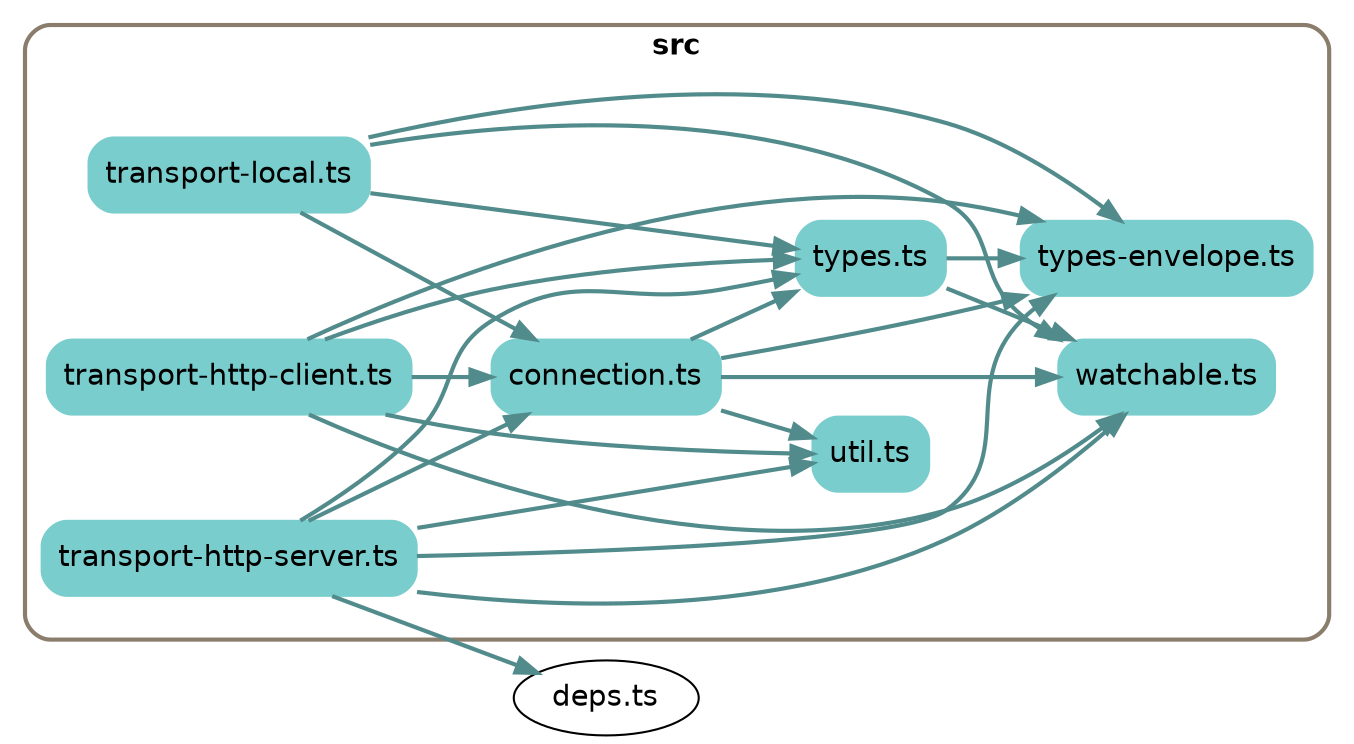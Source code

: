 
digraph G {
    //splines=line;
    //splines=polyline;
    splines=true;
    rankdir=LR;
    //newrank=true;
    compound=true;
    graph [fontname = "helvetica"];  // dpi=72
    node [fontname = "helvetica"];
    edge [fontname = "helvetica"];
    
    // files in their folder clusters

    subgraph cluster3346056155 {
        label=<<b>src</b>>;
        style="rounded";
        color=bisque4;
        penwidth=2;
                    
        "src/connection.ts" [label="connection.ts", shape=rectangle; style="rounded,filled"; color=darkslategray3];
        "src/transport-http-client.ts" [label="transport-http-client.ts", shape=rectangle; style="rounded,filled"; color=darkslategray3];
        "src/transport-http-server.ts" [label="transport-http-server.ts", shape=rectangle; style="rounded,filled"; color=darkslategray3];
        "src/transport-local.ts" [label="transport-local.ts", shape=rectangle; style="rounded,filled"; color=darkslategray3];
        "src/types-envelope.ts" [label="types-envelope.ts", shape=rectangle; style="rounded,filled"; color=darkslategray3];
        "src/types.ts" [label="types.ts", shape=rectangle; style="rounded,filled"; color=darkslategray3];
        "src/util.ts" [label="util.ts", shape=rectangle; style="rounded,filled"; color=darkslategray3];
        "src/watchable.ts" [label="watchable.ts", shape=rectangle; style="rounded,filled"; color=darkslategray3];
    }

    // edges between files
    "src/connection.ts" -> "src/types.ts" [penwidth=2; color=darkslategray4];
    "src/connection.ts" -> "src/types-envelope.ts" [penwidth=2; color=darkslategray4];
    "src/connection.ts" -> "src/watchable.ts" [penwidth=2; color=darkslategray4];
    "src/connection.ts" -> "src/util.ts" [penwidth=2; color=darkslategray4];
    "src/transport-http-client.ts" -> "src/types.ts" [penwidth=2; color=darkslategray4];
    "src/transport-http-client.ts" -> "src/types-envelope.ts" [penwidth=2; color=darkslategray4];
    "src/transport-http-client.ts" -> "src/watchable.ts" [penwidth=2; color=darkslategray4];
    "src/transport-http-client.ts" -> "src/util.ts" [penwidth=2; color=darkslategray4];
    "src/transport-http-client.ts" -> "src/connection.ts" [penwidth=2; color=darkslategray4];
    "src/transport-http-server.ts" -> "src/types.ts" [penwidth=2; color=darkslategray4];
    "src/transport-http-server.ts" -> "src/types-envelope.ts" [penwidth=2; color=darkslategray4];
    "src/transport-http-server.ts" -> "src/util.ts" [penwidth=2; color=darkslategray4];
    "src/transport-http-server.ts" -> "src/watchable.ts" [penwidth=2; color=darkslategray4];
    "src/transport-http-server.ts" -> "src/connection.ts" [penwidth=2; color=darkslategray4];
    "src/transport-http-server.ts" -> "deps.ts" [penwidth=2; color=darkslategray4];
    "src/transport-local.ts" -> "src/types.ts" [penwidth=2; color=darkslategray4];
    "src/transport-local.ts" -> "src/types-envelope.ts" [penwidth=2; color=darkslategray4];
    "src/transport-local.ts" -> "src/watchable.ts" [penwidth=2; color=darkslategray4];
    "src/transport-local.ts" -> "src/connection.ts" [penwidth=2; color=darkslategray4];
    "src/types.ts" -> "src/types-envelope.ts" [penwidth=2; color=darkslategray4];
    "src/types.ts" -> "src/watchable.ts" [penwidth=2; color=darkslategray4];

}
